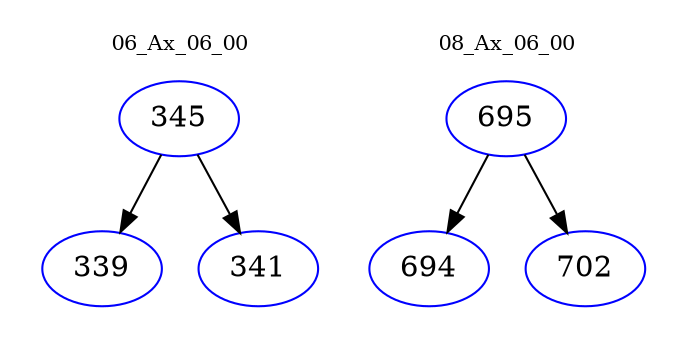 digraph{
subgraph cluster_0 {
color = white
label = "06_Ax_06_00";
fontsize=10;
T0_345 [label="345", color="blue"]
T0_345 -> T0_339 [color="black"]
T0_339 [label="339", color="blue"]
T0_345 -> T0_341 [color="black"]
T0_341 [label="341", color="blue"]
}
subgraph cluster_1 {
color = white
label = "08_Ax_06_00";
fontsize=10;
T1_695 [label="695", color="blue"]
T1_695 -> T1_694 [color="black"]
T1_694 [label="694", color="blue"]
T1_695 -> T1_702 [color="black"]
T1_702 [label="702", color="blue"]
}
}
